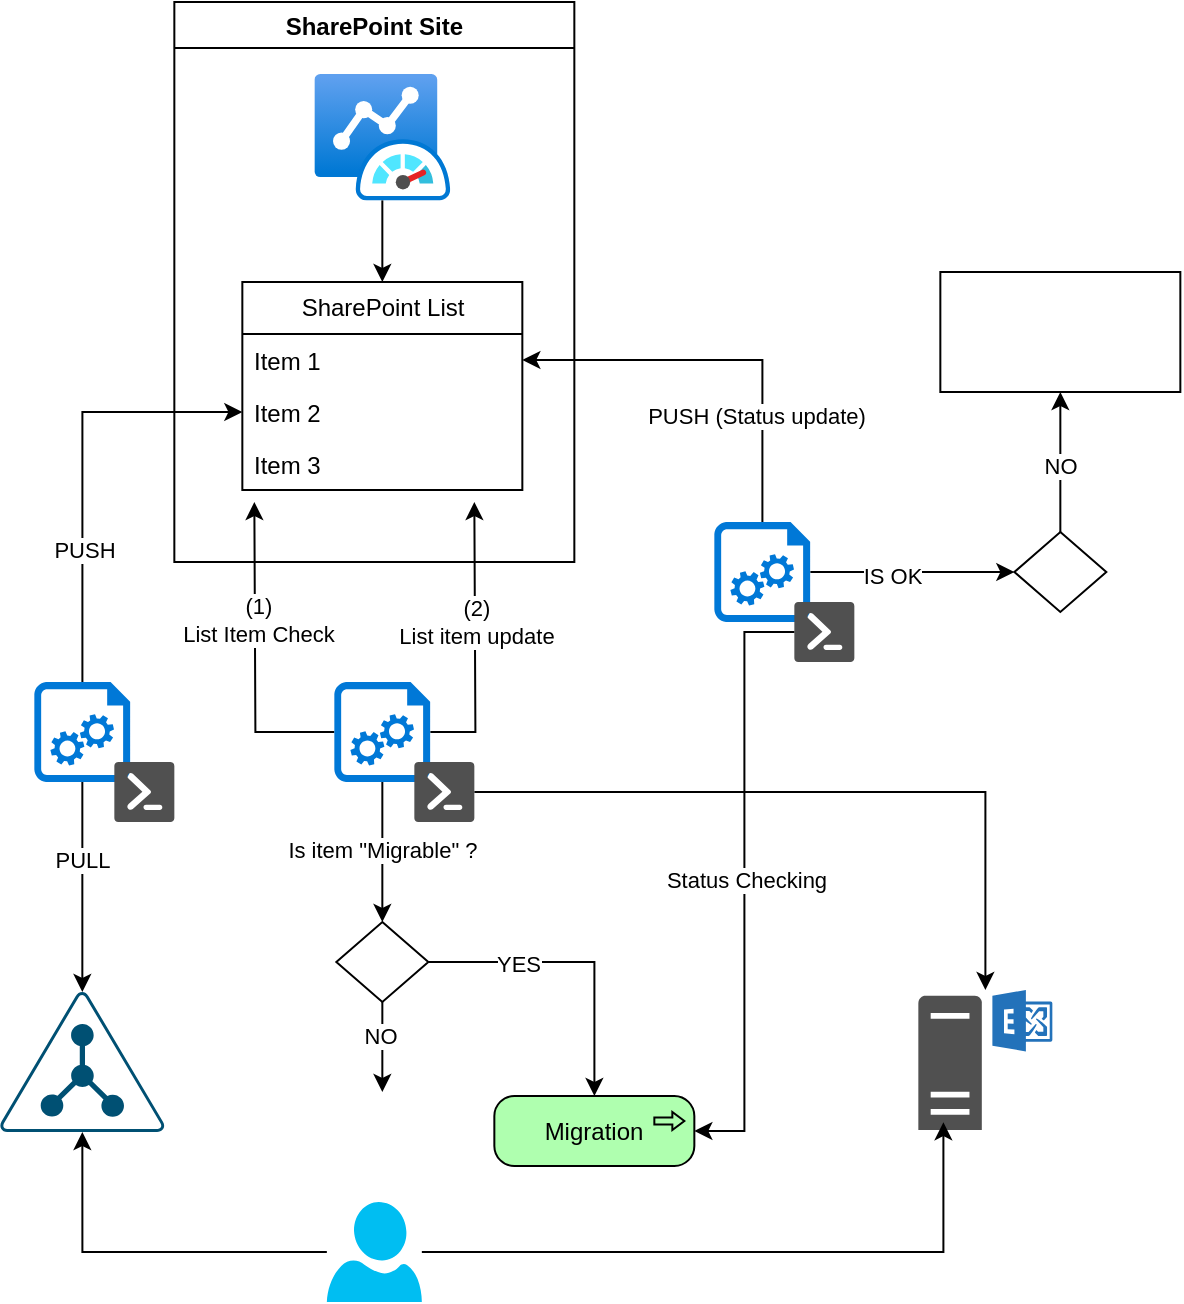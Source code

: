 <mxfile version="24.0.1" type="github">
  <diagram name="Page-1" id="z6LvmwJbHNWeL3kvC8SD">
    <mxGraphModel dx="1434" dy="738" grid="1" gridSize="10" guides="1" tooltips="1" connect="1" arrows="1" fold="1" page="1" pageScale="1" pageWidth="827" pageHeight="1169" math="0" shadow="0">
      <root>
        <mxCell id="0" />
        <mxCell id="1" parent="0" />
        <mxCell id="Ccb0ciTENkPbOMq4wBKd-1" style="edgeStyle=orthogonalEdgeStyle;rounded=0;orthogonalLoop=1;jettySize=auto;html=1;" edge="1" parent="1" source="Ccb0ciTENkPbOMq4wBKd-8">
          <mxGeometry relative="1" as="geometry">
            <mxPoint x="167.17" y="290" as="targetPoint" />
          </mxGeometry>
        </mxCell>
        <mxCell id="Ccb0ciTENkPbOMq4wBKd-2" value="(1) &lt;br&gt;List Item Check" style="edgeLabel;html=1;align=center;verticalAlign=middle;resizable=0;points=[];" connectable="0" vertex="1" parent="Ccb0ciTENkPbOMq4wBKd-1">
          <mxGeometry x="0.236" y="-1" relative="1" as="geometry">
            <mxPoint as="offset" />
          </mxGeometry>
        </mxCell>
        <mxCell id="Ccb0ciTENkPbOMq4wBKd-3" style="edgeStyle=orthogonalEdgeStyle;rounded=0;orthogonalLoop=1;jettySize=auto;html=1;" edge="1" parent="1" source="Ccb0ciTENkPbOMq4wBKd-8">
          <mxGeometry relative="1" as="geometry">
            <mxPoint x="277.17" y="290" as="targetPoint" />
          </mxGeometry>
        </mxCell>
        <mxCell id="Ccb0ciTENkPbOMq4wBKd-4" value="(2)&lt;br&gt;List item update" style="edgeLabel;html=1;align=center;verticalAlign=middle;resizable=0;points=[];" connectable="0" vertex="1" parent="Ccb0ciTENkPbOMq4wBKd-3">
          <mxGeometry x="0.127" relative="1" as="geometry">
            <mxPoint as="offset" />
          </mxGeometry>
        </mxCell>
        <mxCell id="Ccb0ciTENkPbOMq4wBKd-5" style="edgeStyle=orthogonalEdgeStyle;rounded=0;orthogonalLoop=1;jettySize=auto;html=1;entryX=0.5;entryY=0;entryDx=0;entryDy=0;" edge="1" parent="1" source="Ccb0ciTENkPbOMq4wBKd-8" target="Ccb0ciTENkPbOMq4wBKd-33">
          <mxGeometry relative="1" as="geometry" />
        </mxCell>
        <mxCell id="Ccb0ciTENkPbOMq4wBKd-6" value="Is item &quot;Migrable&quot; ?" style="edgeLabel;html=1;align=center;verticalAlign=middle;resizable=0;points=[];" connectable="0" vertex="1" parent="Ccb0ciTENkPbOMq4wBKd-5">
          <mxGeometry x="-0.028" relative="1" as="geometry">
            <mxPoint as="offset" />
          </mxGeometry>
        </mxCell>
        <mxCell id="Ccb0ciTENkPbOMq4wBKd-7" style="edgeStyle=orthogonalEdgeStyle;rounded=0;orthogonalLoop=1;jettySize=auto;html=1;" edge="1" parent="1" source="Ccb0ciTENkPbOMq4wBKd-24" target="Ccb0ciTENkPbOMq4wBKd-36">
          <mxGeometry relative="1" as="geometry">
            <mxPoint x="397.17" y="530" as="targetPoint" />
          </mxGeometry>
        </mxCell>
        <mxCell id="Ccb0ciTENkPbOMq4wBKd-8" value="" style="sketch=0;aspect=fixed;pointerEvents=1;shadow=0;dashed=0;html=1;strokeColor=none;labelPosition=center;verticalLabelPosition=bottom;verticalAlign=top;align=center;shape=mxgraph.azure.startup_task;fillColor=#0078D7;" vertex="1" parent="1">
          <mxGeometry x="207.17" y="380" width="48" height="50" as="geometry" />
        </mxCell>
        <mxCell id="Ccb0ciTENkPbOMq4wBKd-9" style="edgeStyle=orthogonalEdgeStyle;rounded=0;orthogonalLoop=1;jettySize=auto;html=1;" edge="1" parent="1" source="Ccb0ciTENkPbOMq4wBKd-11" target="Ccb0ciTENkPbOMq4wBKd-19">
          <mxGeometry relative="1" as="geometry" />
        </mxCell>
        <mxCell id="Ccb0ciTENkPbOMq4wBKd-10" value="PUSH" style="edgeLabel;html=1;align=center;verticalAlign=middle;resizable=0;points=[];" connectable="0" vertex="1" parent="Ccb0ciTENkPbOMq4wBKd-9">
          <mxGeometry x="-0.386" y="-1" relative="1" as="geometry">
            <mxPoint as="offset" />
          </mxGeometry>
        </mxCell>
        <mxCell id="Ccb0ciTENkPbOMq4wBKd-11" value="" style="sketch=0;aspect=fixed;pointerEvents=1;shadow=0;dashed=0;html=1;strokeColor=none;labelPosition=center;verticalLabelPosition=bottom;verticalAlign=top;align=center;shape=mxgraph.azure.startup_task;fillColor=#0078D7;" vertex="1" parent="1">
          <mxGeometry x="57.17" y="380" width="48" height="50" as="geometry" />
        </mxCell>
        <mxCell id="Ccb0ciTENkPbOMq4wBKd-12" style="edgeStyle=orthogonalEdgeStyle;rounded=0;orthogonalLoop=1;jettySize=auto;html=1;entryX=1;entryY=0.5;entryDx=0;entryDy=0;" edge="1" parent="1" source="Ccb0ciTENkPbOMq4wBKd-16" target="Ccb0ciTENkPbOMq4wBKd-18">
          <mxGeometry relative="1" as="geometry" />
        </mxCell>
        <mxCell id="Ccb0ciTENkPbOMq4wBKd-13" value="PUSH (Status update)" style="edgeLabel;html=1;align=center;verticalAlign=middle;resizable=0;points=[];" connectable="0" vertex="1" parent="Ccb0ciTENkPbOMq4wBKd-12">
          <mxGeometry x="-0.469" y="3" relative="1" as="geometry">
            <mxPoint as="offset" />
          </mxGeometry>
        </mxCell>
        <mxCell id="Ccb0ciTENkPbOMq4wBKd-14" style="edgeStyle=orthogonalEdgeStyle;rounded=0;orthogonalLoop=1;jettySize=auto;html=1;" edge="1" parent="1" source="Ccb0ciTENkPbOMq4wBKd-16" target="Ccb0ciTENkPbOMq4wBKd-45">
          <mxGeometry relative="1" as="geometry" />
        </mxCell>
        <mxCell id="Ccb0ciTENkPbOMq4wBKd-15" value="IS OK" style="edgeLabel;html=1;align=center;verticalAlign=middle;resizable=0;points=[];" connectable="0" vertex="1" parent="Ccb0ciTENkPbOMq4wBKd-14">
          <mxGeometry x="-0.192" y="-2" relative="1" as="geometry">
            <mxPoint as="offset" />
          </mxGeometry>
        </mxCell>
        <mxCell id="Ccb0ciTENkPbOMq4wBKd-16" value="" style="sketch=0;aspect=fixed;pointerEvents=1;shadow=0;dashed=0;html=1;strokeColor=none;labelPosition=center;verticalLabelPosition=bottom;verticalAlign=top;align=center;shape=mxgraph.azure.startup_task;fillColor=#0078D7;" vertex="1" parent="1">
          <mxGeometry x="397.17" y="300" width="48" height="50" as="geometry" />
        </mxCell>
        <mxCell id="Ccb0ciTENkPbOMq4wBKd-17" value="SharePoint List" style="swimlane;fontStyle=0;childLayout=stackLayout;horizontal=1;startSize=26;fillColor=none;horizontalStack=0;resizeParent=1;resizeParentMax=0;resizeLast=0;collapsible=1;marginBottom=0;html=1;" vertex="1" parent="1">
          <mxGeometry x="161.17" y="180" width="140" height="104" as="geometry" />
        </mxCell>
        <mxCell id="Ccb0ciTENkPbOMq4wBKd-18" value="Item 1" style="text;strokeColor=none;fillColor=none;align=left;verticalAlign=top;spacingLeft=4;spacingRight=4;overflow=hidden;rotatable=0;points=[[0,0.5],[1,0.5]];portConstraint=eastwest;whiteSpace=wrap;html=1;" vertex="1" parent="Ccb0ciTENkPbOMq4wBKd-17">
          <mxGeometry y="26" width="140" height="26" as="geometry" />
        </mxCell>
        <mxCell id="Ccb0ciTENkPbOMq4wBKd-19" value="Item 2" style="text;strokeColor=none;fillColor=none;align=left;verticalAlign=top;spacingLeft=4;spacingRight=4;overflow=hidden;rotatable=0;points=[[0,0.5],[1,0.5]];portConstraint=eastwest;whiteSpace=wrap;html=1;" vertex="1" parent="Ccb0ciTENkPbOMq4wBKd-17">
          <mxGeometry y="52" width="140" height="26" as="geometry" />
        </mxCell>
        <mxCell id="Ccb0ciTENkPbOMq4wBKd-20" value="Item 3" style="text;strokeColor=none;fillColor=none;align=left;verticalAlign=top;spacingLeft=4;spacingRight=4;overflow=hidden;rotatable=0;points=[[0,0.5],[1,0.5]];portConstraint=eastwest;whiteSpace=wrap;html=1;" vertex="1" parent="Ccb0ciTENkPbOMq4wBKd-17">
          <mxGeometry y="78" width="140" height="26" as="geometry" />
        </mxCell>
        <mxCell id="Ccb0ciTENkPbOMq4wBKd-21" value="SharePoint Site" style="swimlane;" vertex="1" parent="1">
          <mxGeometry x="127.17" y="40" width="200" height="280" as="geometry" />
        </mxCell>
        <mxCell id="Ccb0ciTENkPbOMq4wBKd-22" value="" style="image;aspect=fixed;html=1;points=[];align=center;fontSize=12;image=img/lib/azure2/other/Azure_Monitor_Dashboard.svg;" vertex="1" parent="Ccb0ciTENkPbOMq4wBKd-21">
          <mxGeometry x="70" y="36" width="68" height="63.2" as="geometry" />
        </mxCell>
        <mxCell id="Ccb0ciTENkPbOMq4wBKd-23" value="" style="points=[[0.5,0,0],[0.765,0.48,0],[0.99,0.98,0],[0.5,1,0],[0.01,0.98,0],[0.235,0.48,0]];verticalLabelPosition=bottom;sketch=0;html=1;verticalAlign=top;aspect=fixed;align=center;pointerEvents=1;shape=mxgraph.cisco19.ldap;fillColor=#005073;strokeColor=none;" vertex="1" parent="1">
          <mxGeometry x="40" y="535" width="82.34" height="70" as="geometry" />
        </mxCell>
        <mxCell id="Ccb0ciTENkPbOMq4wBKd-24" value="" style="sketch=0;pointerEvents=1;shadow=0;dashed=0;html=1;strokeColor=none;fillColor=#505050;labelPosition=center;verticalLabelPosition=bottom;verticalAlign=top;outlineConnect=0;align=center;shape=mxgraph.office.concepts.powershell;" vertex="1" parent="1">
          <mxGeometry x="247.17" y="420" width="30" height="30" as="geometry" />
        </mxCell>
        <mxCell id="Ccb0ciTENkPbOMq4wBKd-25" value="" style="sketch=0;pointerEvents=1;shadow=0;dashed=0;html=1;strokeColor=none;fillColor=#505050;labelPosition=center;verticalLabelPosition=bottom;verticalAlign=top;outlineConnect=0;align=center;shape=mxgraph.office.concepts.powershell;" vertex="1" parent="1">
          <mxGeometry x="437.17" y="340" width="30" height="30" as="geometry" />
        </mxCell>
        <mxCell id="Ccb0ciTENkPbOMq4wBKd-26" value="" style="sketch=0;pointerEvents=1;shadow=0;dashed=0;html=1;strokeColor=none;fillColor=#505050;labelPosition=center;verticalLabelPosition=bottom;verticalAlign=top;outlineConnect=0;align=center;shape=mxgraph.office.concepts.powershell;" vertex="1" parent="1">
          <mxGeometry x="97.17" y="420" width="30" height="30" as="geometry" />
        </mxCell>
        <mxCell id="Ccb0ciTENkPbOMq4wBKd-27" style="edgeStyle=orthogonalEdgeStyle;rounded=0;orthogonalLoop=1;jettySize=auto;html=1;entryX=0.5;entryY=0;entryDx=0;entryDy=0;entryPerimeter=0;" edge="1" parent="1" source="Ccb0ciTENkPbOMq4wBKd-11" target="Ccb0ciTENkPbOMq4wBKd-23">
          <mxGeometry relative="1" as="geometry" />
        </mxCell>
        <mxCell id="Ccb0ciTENkPbOMq4wBKd-28" value="PULL" style="edgeLabel;html=1;align=center;verticalAlign=middle;resizable=0;points=[];" connectable="0" vertex="1" parent="Ccb0ciTENkPbOMq4wBKd-27">
          <mxGeometry x="-0.257" relative="1" as="geometry">
            <mxPoint as="offset" />
          </mxGeometry>
        </mxCell>
        <mxCell id="Ccb0ciTENkPbOMq4wBKd-29" style="edgeStyle=orthogonalEdgeStyle;rounded=0;orthogonalLoop=1;jettySize=auto;html=1;" edge="1" parent="1" source="Ccb0ciTENkPbOMq4wBKd-33" target="Ccb0ciTENkPbOMq4wBKd-35">
          <mxGeometry relative="1" as="geometry" />
        </mxCell>
        <mxCell id="Ccb0ciTENkPbOMq4wBKd-30" value="NO" style="edgeLabel;html=1;align=center;verticalAlign=middle;resizable=0;points=[];" connectable="0" vertex="1" parent="Ccb0ciTENkPbOMq4wBKd-29">
          <mxGeometry x="-0.259" y="-1" relative="1" as="geometry">
            <mxPoint as="offset" />
          </mxGeometry>
        </mxCell>
        <mxCell id="Ccb0ciTENkPbOMq4wBKd-31" style="edgeStyle=orthogonalEdgeStyle;rounded=0;orthogonalLoop=1;jettySize=auto;html=1;" edge="1" parent="1" source="Ccb0ciTENkPbOMq4wBKd-33" target="Ccb0ciTENkPbOMq4wBKd-39">
          <mxGeometry relative="1" as="geometry" />
        </mxCell>
        <mxCell id="Ccb0ciTENkPbOMq4wBKd-32" value="YES" style="edgeLabel;html=1;align=center;verticalAlign=middle;resizable=0;points=[];" connectable="0" vertex="1" parent="Ccb0ciTENkPbOMq4wBKd-31">
          <mxGeometry x="-0.407" y="-1" relative="1" as="geometry">
            <mxPoint as="offset" />
          </mxGeometry>
        </mxCell>
        <mxCell id="Ccb0ciTENkPbOMq4wBKd-33" value="" style="rhombus;whiteSpace=wrap;html=1;" vertex="1" parent="1">
          <mxGeometry x="208.17" y="500" width="46" height="40" as="geometry" />
        </mxCell>
        <mxCell id="Ccb0ciTENkPbOMq4wBKd-34" value="" style="verticalLabelPosition=bottom;html=1;verticalAlign=top;align=center;strokeColor=none;fillColor=#00BEF2;shape=mxgraph.azure.user;" vertex="1" parent="1">
          <mxGeometry x="203.42" y="640" width="47.5" height="50" as="geometry" />
        </mxCell>
        <mxCell id="Ccb0ciTENkPbOMq4wBKd-35" value="" style="shape=image;html=1;verticalAlign=top;verticalLabelPosition=bottom;labelBackgroundColor=#ffffff;imageAspect=0;aspect=fixed;image=https://cdn4.iconfinder.com/data/icons/essential-app-2/16/email-letter-inbox-send-128.png" vertex="1" parent="1">
          <mxGeometry x="211.17" y="585" width="40" height="40" as="geometry" />
        </mxCell>
        <mxCell id="Ccb0ciTENkPbOMq4wBKd-36" value="" style="sketch=0;pointerEvents=1;shadow=0;dashed=0;html=1;strokeColor=none;fillColor=#505050;labelPosition=center;verticalLabelPosition=bottom;verticalAlign=top;outlineConnect=0;align=center;shape=mxgraph.office.servers.exchange_server;" vertex="1" parent="1">
          <mxGeometry x="499.17" y="534" width="67" height="70" as="geometry" />
        </mxCell>
        <mxCell id="Ccb0ciTENkPbOMq4wBKd-37" style="edgeStyle=orthogonalEdgeStyle;rounded=0;orthogonalLoop=1;jettySize=auto;html=1;entryX=0.5;entryY=1;entryDx=0;entryDy=0;entryPerimeter=0;" edge="1" parent="1" source="Ccb0ciTENkPbOMq4wBKd-34" target="Ccb0ciTENkPbOMq4wBKd-23">
          <mxGeometry relative="1" as="geometry" />
        </mxCell>
        <mxCell id="Ccb0ciTENkPbOMq4wBKd-38" style="edgeStyle=orthogonalEdgeStyle;rounded=0;orthogonalLoop=1;jettySize=auto;html=1;entryX=0.187;entryY=0.944;entryDx=0;entryDy=0;entryPerimeter=0;" edge="1" parent="1" source="Ccb0ciTENkPbOMq4wBKd-34" target="Ccb0ciTENkPbOMq4wBKd-36">
          <mxGeometry relative="1" as="geometry" />
        </mxCell>
        <mxCell id="Ccb0ciTENkPbOMq4wBKd-39" value="Migration" style="html=1;outlineConnect=0;whiteSpace=wrap;fillColor=#AFFFAF;shape=mxgraph.archimate3.application;appType=proc;archiType=rounded;" vertex="1" parent="1">
          <mxGeometry x="287.17" y="587" width="100" height="35" as="geometry" />
        </mxCell>
        <mxCell id="Ccb0ciTENkPbOMq4wBKd-40" style="edgeStyle=orthogonalEdgeStyle;rounded=0;orthogonalLoop=1;jettySize=auto;html=1;entryX=0.5;entryY=0;entryDx=0;entryDy=0;" edge="1" parent="1" source="Ccb0ciTENkPbOMq4wBKd-22" target="Ccb0ciTENkPbOMq4wBKd-17">
          <mxGeometry relative="1" as="geometry" />
        </mxCell>
        <mxCell id="Ccb0ciTENkPbOMq4wBKd-41" style="edgeStyle=orthogonalEdgeStyle;rounded=0;orthogonalLoop=1;jettySize=auto;html=1;entryX=1;entryY=0.5;entryDx=0;entryDy=0;entryPerimeter=0;" edge="1" parent="1" source="Ccb0ciTENkPbOMq4wBKd-25" target="Ccb0ciTENkPbOMq4wBKd-39">
          <mxGeometry relative="1" as="geometry" />
        </mxCell>
        <mxCell id="Ccb0ciTENkPbOMq4wBKd-42" value="Status Checking" style="edgeLabel;html=1;align=center;verticalAlign=middle;resizable=0;points=[];" connectable="0" vertex="1" parent="Ccb0ciTENkPbOMq4wBKd-41">
          <mxGeometry x="-0.006" y="1" relative="1" as="geometry">
            <mxPoint as="offset" />
          </mxGeometry>
        </mxCell>
        <mxCell id="Ccb0ciTENkPbOMq4wBKd-43" value="" style="edgeStyle=orthogonalEdgeStyle;rounded=0;orthogonalLoop=1;jettySize=auto;html=1;" edge="1" parent="1" source="Ccb0ciTENkPbOMq4wBKd-45" target="Ccb0ciTENkPbOMq4wBKd-46">
          <mxGeometry relative="1" as="geometry" />
        </mxCell>
        <mxCell id="Ccb0ciTENkPbOMq4wBKd-44" value="NO" style="edgeLabel;html=1;align=center;verticalAlign=middle;resizable=0;points=[];" connectable="0" vertex="1" parent="Ccb0ciTENkPbOMq4wBKd-43">
          <mxGeometry x="-0.032" relative="1" as="geometry">
            <mxPoint y="1" as="offset" />
          </mxGeometry>
        </mxCell>
        <mxCell id="Ccb0ciTENkPbOMq4wBKd-45" value="" style="rhombus;whiteSpace=wrap;html=1;" vertex="1" parent="1">
          <mxGeometry x="547.17" y="305" width="46" height="40" as="geometry" />
        </mxCell>
        <mxCell id="Ccb0ciTENkPbOMq4wBKd-46" value="" style="whiteSpace=wrap;html=1;" vertex="1" parent="1">
          <mxGeometry x="510.17" y="175" width="120" height="60" as="geometry" />
        </mxCell>
        <mxCell id="Ccb0ciTENkPbOMq4wBKd-47" value="" style="shape=image;html=1;verticalAlign=top;verticalLabelPosition=bottom;labelBackgroundColor=#ffffff;imageAspect=0;aspect=fixed;image=https://cdn4.iconfinder.com/data/icons/essential-app-2/16/email-letter-inbox-send-128.png" vertex="1" parent="1">
          <mxGeometry x="553.17" y="185" width="40" height="40" as="geometry" />
        </mxCell>
      </root>
    </mxGraphModel>
  </diagram>
</mxfile>
